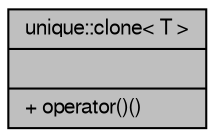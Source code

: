 digraph "unique::clone&lt; T &gt;"
{
  edge [fontname="FreeSans",fontsize="10",labelfontname="FreeSans",labelfontsize="10"];
  node [fontname="FreeSans",fontsize="10",shape=record];
  Node1 [label="{unique::clone\< T \>\n||+ operator()()\l}",height=0.2,width=0.4,color="black", fillcolor="grey75", style="filled" fontcolor="black"];
}
